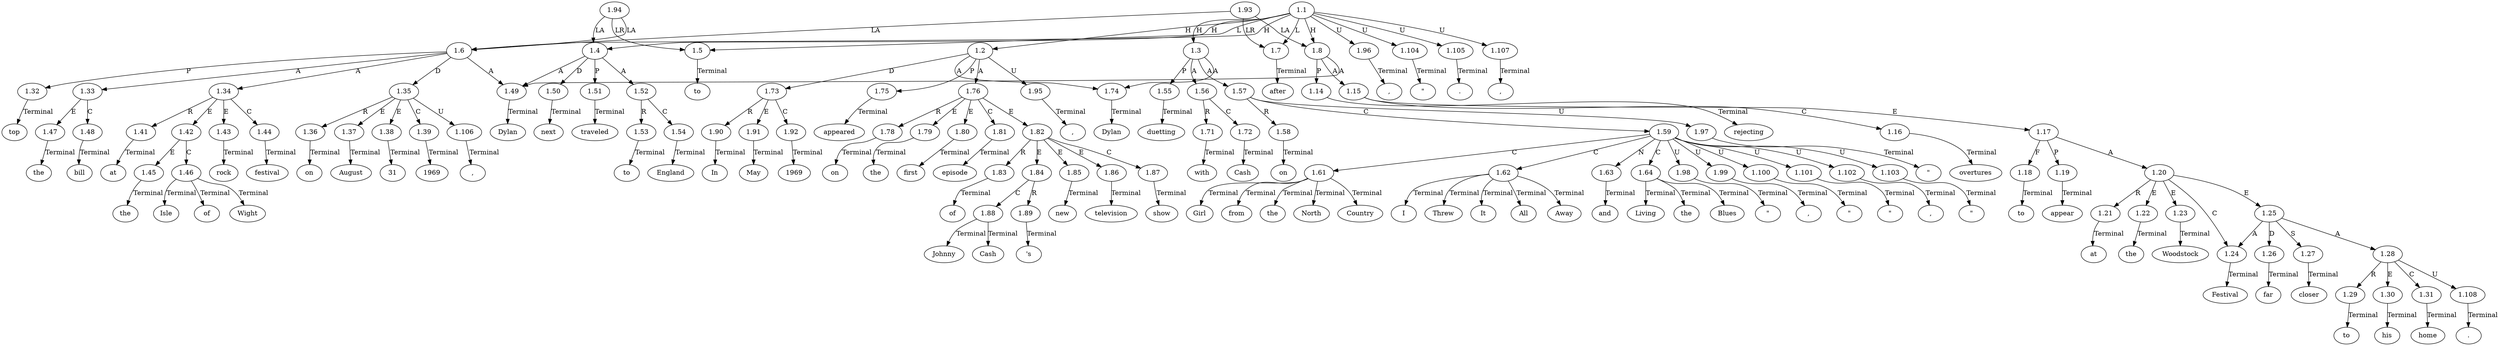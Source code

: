 // Graph
digraph {
	0.1 [label=In ordering=out]
	0.10 [label=episode ordering=out]
	0.11 [label=of ordering=out]
	0.12 [label=Johnny ordering=out]
	0.13 [label=Cash ordering=out]
	0.14 [label="'s" ordering=out]
	0.15 [label=new ordering=out]
	0.16 [label=television ordering=out]
	0.17 [label=show ordering=out]
	0.18 [label="," ordering=out]
	0.19 [label=duetting ordering=out]
	0.2 [label=May ordering=out]
	0.20 [label=with ordering=out]
	0.21 [label=Cash ordering=out]
	0.22 [label=on ordering=out]
	0.23 [label="\"" ordering=out]
	0.24 [label=Girl ordering=out]
	0.25 [label=from ordering=out]
	0.26 [label=the ordering=out]
	0.27 [label=North ordering=out]
	0.28 [label=Country ordering=out]
	0.29 [label="\"" ordering=out]
	0.3 [label=1969 ordering=out]
	0.30 [label="," ordering=out]
	0.31 [label="\"" ordering=out]
	0.32 [label=I ordering=out]
	0.33 [label=Threw ordering=out]
	0.34 [label=It ordering=out]
	0.35 [label=All ordering=out]
	0.36 [label=Away ordering=out]
	0.37 [label="\"" ordering=out]
	0.38 [label="," ordering=out]
	0.39 [label=and ordering=out]
	0.4 [label="," ordering=out]
	0.40 [label="\"" ordering=out]
	0.41 [label=Living ordering=out]
	0.42 [label=the ordering=out]
	0.43 [label=Blues ordering=out]
	0.44 [label="\"" ordering=out]
	0.45 [label="." ordering=out]
	0.46 [label=Dylan ordering=out]
	0.47 [label=next ordering=out]
	0.48 [label=traveled ordering=out]
	0.49 [label=to ordering=out]
	0.5 [label=Dylan ordering=out]
	0.50 [label=England ordering=out]
	0.51 [label=to ordering=out]
	0.52 [label=top ordering=out]
	0.53 [label=the ordering=out]
	0.54 [label=bill ordering=out]
	0.55 [label=at ordering=out]
	0.56 [label=the ordering=out]
	0.57 [label=Isle ordering=out]
	0.58 [label=of ordering=out]
	0.59 [label=Wight ordering=out]
	0.6 [label=appeared ordering=out]
	0.60 [label=rock ordering=out]
	0.61 [label=festival ordering=out]
	0.62 [label=on ordering=out]
	0.63 [label=August ordering=out]
	0.64 [label=31 ordering=out]
	0.65 [label="," ordering=out]
	0.66 [label=1969 ordering=out]
	0.67 [label="," ordering=out]
	0.68 [label=after ordering=out]
	0.69 [label=rejecting ordering=out]
	0.7 [label=on ordering=out]
	0.70 [label=overtures ordering=out]
	0.71 [label=to ordering=out]
	0.72 [label=appear ordering=out]
	0.73 [label=at ordering=out]
	0.74 [label=the ordering=out]
	0.75 [label=Woodstock ordering=out]
	0.76 [label=Festival ordering=out]
	0.77 [label=far ordering=out]
	0.78 [label=closer ordering=out]
	0.79 [label=to ordering=out]
	0.8 [label=the ordering=out]
	0.80 [label=his ordering=out]
	0.81 [label=home ordering=out]
	0.82 [label="." ordering=out]
	0.9 [label=first ordering=out]
	1.1 [label=1.1 ordering=out]
	1.2 [label=1.2 ordering=out]
	1.3 [label=1.3 ordering=out]
	1.4 [label=1.4 ordering=out]
	1.5 [label=1.5 ordering=out]
	1.6 [label=1.6 ordering=out]
	1.7 [label=1.7 ordering=out]
	1.8 [label=1.8 ordering=out]
	1.14 [label=1.14 ordering=out]
	1.15 [label=1.15 ordering=out]
	1.16 [label=1.16 ordering=out]
	1.17 [label=1.17 ordering=out]
	1.18 [label=1.18 ordering=out]
	1.19 [label=1.19 ordering=out]
	1.20 [label=1.20 ordering=out]
	1.21 [label=1.21 ordering=out]
	1.22 [label=1.22 ordering=out]
	1.23 [label=1.23 ordering=out]
	1.24 [label=1.24 ordering=out]
	1.25 [label=1.25 ordering=out]
	1.26 [label=1.26 ordering=out]
	1.27 [label=1.27 ordering=out]
	1.28 [label=1.28 ordering=out]
	1.29 [label=1.29 ordering=out]
	1.30 [label=1.30 ordering=out]
	1.31 [label=1.31 ordering=out]
	1.32 [label=1.32 ordering=out]
	1.33 [label=1.33 ordering=out]
	1.34 [label=1.34 ordering=out]
	1.35 [label=1.35 ordering=out]
	1.36 [label=1.36 ordering=out]
	1.37 [label=1.37 ordering=out]
	1.38 [label=1.38 ordering=out]
	1.39 [label=1.39 ordering=out]
	1.41 [label=1.41 ordering=out]
	1.42 [label=1.42 ordering=out]
	1.43 [label=1.43 ordering=out]
	1.44 [label=1.44 ordering=out]
	1.45 [label=1.45 ordering=out]
	1.46 [label=1.46 ordering=out]
	1.47 [label=1.47 ordering=out]
	1.48 [label=1.48 ordering=out]
	1.49 [label=1.49 ordering=out]
	1.50 [label=1.50 ordering=out]
	1.51 [label=1.51 ordering=out]
	1.52 [label=1.52 ordering=out]
	1.53 [label=1.53 ordering=out]
	1.54 [label=1.54 ordering=out]
	1.55 [label=1.55 ordering=out]
	1.56 [label=1.56 ordering=out]
	1.57 [label=1.57 ordering=out]
	1.58 [label=1.58 ordering=out]
	1.59 [label=1.59 ordering=out]
	1.61 [label=1.61 ordering=out]
	1.62 [label=1.62 ordering=out]
	1.63 [label=1.63 ordering=out]
	1.64 [label=1.64 ordering=out]
	1.71 [label=1.71 ordering=out]
	1.72 [label=1.72 ordering=out]
	1.73 [label=1.73 ordering=out]
	1.74 [label=1.74 ordering=out]
	1.75 [label=1.75 ordering=out]
	1.76 [label=1.76 ordering=out]
	1.78 [label=1.78 ordering=out]
	1.79 [label=1.79 ordering=out]
	1.80 [label=1.80 ordering=out]
	1.81 [label=1.81 ordering=out]
	1.82 [label=1.82 ordering=out]
	1.83 [label=1.83 ordering=out]
	1.84 [label=1.84 ordering=out]
	1.85 [label=1.85 ordering=out]
	1.86 [label=1.86 ordering=out]
	1.87 [label=1.87 ordering=out]
	1.88 [label=1.88 ordering=out]
	1.89 [label=1.89 ordering=out]
	1.90 [label=1.90 ordering=out]
	1.91 [label=1.91 ordering=out]
	1.92 [label=1.92 ordering=out]
	1.93 [label=1.93 ordering=out]
	1.94 [label=1.94 ordering=out]
	1.95 [label=1.95 ordering=out]
	1.96 [label=1.96 ordering=out]
	1.97 [label=1.97 ordering=out]
	1.98 [label=1.98 ordering=out]
	1.99 [label=1.99 ordering=out]
	1.100 [label=1.100 ordering=out]
	1.101 [label=1.101 ordering=out]
	1.102 [label=1.102 ordering=out]
	1.103 [label=1.103 ordering=out]
	1.104 [label=1.104 ordering=out]
	1.105 [label=1.105 ordering=out]
	1.106 [label=1.106 ordering=out]
	1.107 [label=1.107 ordering=out]
	1.108 [label=1.108 ordering=out]
	1.1 -> 1.2 [label=H ordering=out]
	1.1 -> 1.3 [label=H ordering=out]
	1.1 -> 1.4 [label=H ordering=out]
	1.1 -> 1.5 [label=L ordering=out]
	1.1 -> 1.6 [label=H ordering=out]
	1.1 -> 1.7 [label=L ordering=out]
	1.1 -> 1.8 [label=H ordering=out]
	1.1 -> 1.96 [label=U ordering=out]
	1.1 -> 1.104 [label=U ordering=out]
	1.1 -> 1.105 [label=U ordering=out]
	1.1 -> 1.107 [label=U ordering=out]
	1.2 -> 1.73 [label=D ordering=out]
	1.2 -> 1.74 [label=A ordering=out]
	1.2 -> 1.75 [label=P ordering=out]
	1.2 -> 1.76 [label=A ordering=out]
	1.2 -> 1.95 [label=U ordering=out]
	1.3 -> 1.55 [label=P ordering=out]
	1.3 -> 1.56 [label=A ordering=out]
	1.3 -> 1.57 [label=A ordering=out]
	1.3 -> 1.74 [label=A ordering=out]
	1.4 -> 1.49 [label=A ordering=out]
	1.4 -> 1.50 [label=D ordering=out]
	1.4 -> 1.51 [label=P ordering=out]
	1.4 -> 1.52 [label=A ordering=out]
	1.5 -> 0.51 [label=Terminal ordering=out]
	1.6 -> 1.32 [label=P ordering=out]
	1.6 -> 1.33 [label=A ordering=out]
	1.6 -> 1.34 [label=A ordering=out]
	1.6 -> 1.35 [label=D ordering=out]
	1.6 -> 1.49 [label=A ordering=out]
	1.7 -> 0.68 [label=Terminal ordering=out]
	1.8 -> 1.14 [label=P ordering=out]
	1.8 -> 1.15 [label=A ordering=out]
	1.8 -> 1.49 [label=A ordering=out]
	1.14 -> 0.69 [label=Terminal ordering=out]
	1.15 -> 1.16 [label=C ordering=out]
	1.15 -> 1.17 [label=E ordering=out]
	1.16 -> 0.70 [label=Terminal ordering=out]
	1.17 -> 1.18 [label=F ordering=out]
	1.17 -> 1.19 [label=P ordering=out]
	1.17 -> 1.20 [label=A ordering=out]
	1.18 -> 0.71 [label=Terminal ordering=out]
	1.19 -> 0.72 [label=Terminal ordering=out]
	1.20 -> 1.21 [label=R ordering=out]
	1.20 -> 1.22 [label=E ordering=out]
	1.20 -> 1.23 [label=E ordering=out]
	1.20 -> 1.24 [label=C ordering=out]
	1.20 -> 1.25 [label=E ordering=out]
	1.21 -> 0.73 [label=Terminal ordering=out]
	1.22 -> 0.74 [label=Terminal ordering=out]
	1.23 -> 0.75 [label=Terminal ordering=out]
	1.24 -> 0.76 [label=Terminal ordering=out]
	1.25 -> 1.24 [label=A ordering=out]
	1.25 -> 1.26 [label=D ordering=out]
	1.25 -> 1.27 [label=S ordering=out]
	1.25 -> 1.28 [label=A ordering=out]
	1.26 -> 0.77 [label=Terminal ordering=out]
	1.27 -> 0.78 [label=Terminal ordering=out]
	1.28 -> 1.29 [label=R ordering=out]
	1.28 -> 1.30 [label=E ordering=out]
	1.28 -> 1.31 [label=C ordering=out]
	1.28 -> 1.108 [label=U ordering=out]
	1.29 -> 0.79 [label=Terminal ordering=out]
	1.30 -> 0.80 [label=Terminal ordering=out]
	1.31 -> 0.81 [label=Terminal ordering=out]
	1.32 -> 0.52 [label=Terminal ordering=out]
	1.33 -> 1.47 [label=E ordering=out]
	1.33 -> 1.48 [label=C ordering=out]
	1.34 -> 1.41 [label=R ordering=out]
	1.34 -> 1.42 [label=E ordering=out]
	1.34 -> 1.43 [label=E ordering=out]
	1.34 -> 1.44 [label=C ordering=out]
	1.35 -> 1.36 [label=R ordering=out]
	1.35 -> 1.37 [label=E ordering=out]
	1.35 -> 1.38 [label=E ordering=out]
	1.35 -> 1.39 [label=C ordering=out]
	1.35 -> 1.106 [label=U ordering=out]
	1.36 -> 0.62 [label=Terminal ordering=out]
	1.37 -> 0.63 [label=Terminal ordering=out]
	1.38 -> 0.64 [label=Terminal ordering=out]
	1.39 -> 0.66 [label=Terminal ordering=out]
	1.41 -> 0.55 [label=Terminal ordering=out]
	1.42 -> 1.45 [label=E ordering=out]
	1.42 -> 1.46 [label=C ordering=out]
	1.43 -> 0.60 [label=Terminal ordering=out]
	1.44 -> 0.61 [label=Terminal ordering=out]
	1.45 -> 0.56 [label=Terminal ordering=out]
	1.46 -> 0.57 [label=Terminal ordering=out]
	1.46 -> 0.58 [label=Terminal ordering=out]
	1.46 -> 0.59 [label=Terminal ordering=out]
	1.47 -> 0.53 [label=Terminal ordering=out]
	1.48 -> 0.54 [label=Terminal ordering=out]
	1.49 -> 0.46 [label=Terminal ordering=out]
	1.50 -> 0.47 [label=Terminal ordering=out]
	1.51 -> 0.48 [label=Terminal ordering=out]
	1.52 -> 1.53 [label=R ordering=out]
	1.52 -> 1.54 [label=C ordering=out]
	1.53 -> 0.49 [label=Terminal ordering=out]
	1.54 -> 0.50 [label=Terminal ordering=out]
	1.55 -> 0.19 [label=Terminal ordering=out]
	1.56 -> 1.71 [label=R ordering=out]
	1.56 -> 1.72 [label=C ordering=out]
	1.57 -> 1.58 [label=R ordering=out]
	1.57 -> 1.59 [label=C ordering=out]
	1.57 -> 1.97 [label=U ordering=out]
	1.58 -> 0.22 [label=Terminal ordering=out]
	1.59 -> 1.61 [label=C ordering=out]
	1.59 -> 1.62 [label=C ordering=out]
	1.59 -> 1.63 [label=N ordering=out]
	1.59 -> 1.64 [label=C ordering=out]
	1.59 -> 1.98 [label=U ordering=out]
	1.59 -> 1.99 [label=U ordering=out]
	1.59 -> 1.100 [label=U ordering=out]
	1.59 -> 1.101 [label=U ordering=out]
	1.59 -> 1.102 [label=U ordering=out]
	1.59 -> 1.103 [label=U ordering=out]
	1.61 -> 0.24 [label=Terminal ordering=out]
	1.61 -> 0.25 [label=Terminal ordering=out]
	1.61 -> 0.26 [label=Terminal ordering=out]
	1.61 -> 0.27 [label=Terminal ordering=out]
	1.61 -> 0.28 [label=Terminal ordering=out]
	1.62 -> 0.32 [label=Terminal ordering=out]
	1.62 -> 0.33 [label=Terminal ordering=out]
	1.62 -> 0.34 [label=Terminal ordering=out]
	1.62 -> 0.35 [label=Terminal ordering=out]
	1.62 -> 0.36 [label=Terminal ordering=out]
	1.63 -> 0.39 [label=Terminal ordering=out]
	1.64 -> 0.41 [label=Terminal ordering=out]
	1.64 -> 0.42 [label=Terminal ordering=out]
	1.64 -> 0.43 [label=Terminal ordering=out]
	1.71 -> 0.20 [label=Terminal ordering=out]
	1.72 -> 0.21 [label=Terminal ordering=out]
	1.73 -> 1.90 [label=R ordering=out]
	1.73 -> 1.91 [label=E ordering=out]
	1.73 -> 1.92 [label=C ordering=out]
	1.74 -> 0.5 [label=Terminal ordering=out]
	1.75 -> 0.6 [label=Terminal ordering=out]
	1.76 -> 1.78 [label=R ordering=out]
	1.76 -> 1.79 [label=E ordering=out]
	1.76 -> 1.80 [label=E ordering=out]
	1.76 -> 1.81 [label=C ordering=out]
	1.76 -> 1.82 [label=E ordering=out]
	1.78 -> 0.7 [label=Terminal ordering=out]
	1.79 -> 0.8 [label=Terminal ordering=out]
	1.80 -> 0.9 [label=Terminal ordering=out]
	1.81 -> 0.10 [label=Terminal ordering=out]
	1.82 -> 1.83 [label=R ordering=out]
	1.82 -> 1.84 [label=E ordering=out]
	1.82 -> 1.85 [label=E ordering=out]
	1.82 -> 1.86 [label=E ordering=out]
	1.82 -> 1.87 [label=C ordering=out]
	1.83 -> 0.11 [label=Terminal ordering=out]
	1.84 -> 1.88 [label=C ordering=out]
	1.84 -> 1.89 [label=R ordering=out]
	1.85 -> 0.15 [label=Terminal ordering=out]
	1.86 -> 0.16 [label=Terminal ordering=out]
	1.87 -> 0.17 [label=Terminal ordering=out]
	1.88 -> 0.12 [label=Terminal ordering=out]
	1.88 -> 0.13 [label=Terminal ordering=out]
	1.89 -> 0.14 [label=Terminal ordering=out]
	1.90 -> 0.1 [label=Terminal ordering=out]
	1.91 -> 0.2 [label=Terminal ordering=out]
	1.92 -> 0.3 [label=Terminal ordering=out]
	1.93 -> 1.6 [label=LA ordering=out]
	1.93 -> 1.7 [label=LR ordering=out]
	1.93 -> 1.8 [label=LA ordering=out]
	1.94 -> 1.4 [label=LA ordering=out]
	1.94 -> 1.5 [label=LR ordering=out]
	1.94 -> 1.6 [label=LA ordering=out]
	1.95 -> 0.4 [label=Terminal ordering=out]
	1.96 -> 0.18 [label=Terminal ordering=out]
	1.97 -> 0.23 [label=Terminal ordering=out]
	1.98 -> 0.29 [label=Terminal ordering=out]
	1.99 -> 0.30 [label=Terminal ordering=out]
	1.100 -> 0.31 [label=Terminal ordering=out]
	1.101 -> 0.37 [label=Terminal ordering=out]
	1.102 -> 0.38 [label=Terminal ordering=out]
	1.103 -> 0.40 [label=Terminal ordering=out]
	1.104 -> 0.44 [label=Terminal ordering=out]
	1.105 -> 0.45 [label=Terminal ordering=out]
	1.106 -> 0.65 [label=Terminal ordering=out]
	1.107 -> 0.67 [label=Terminal ordering=out]
	1.108 -> 0.82 [label=Terminal ordering=out]
}
